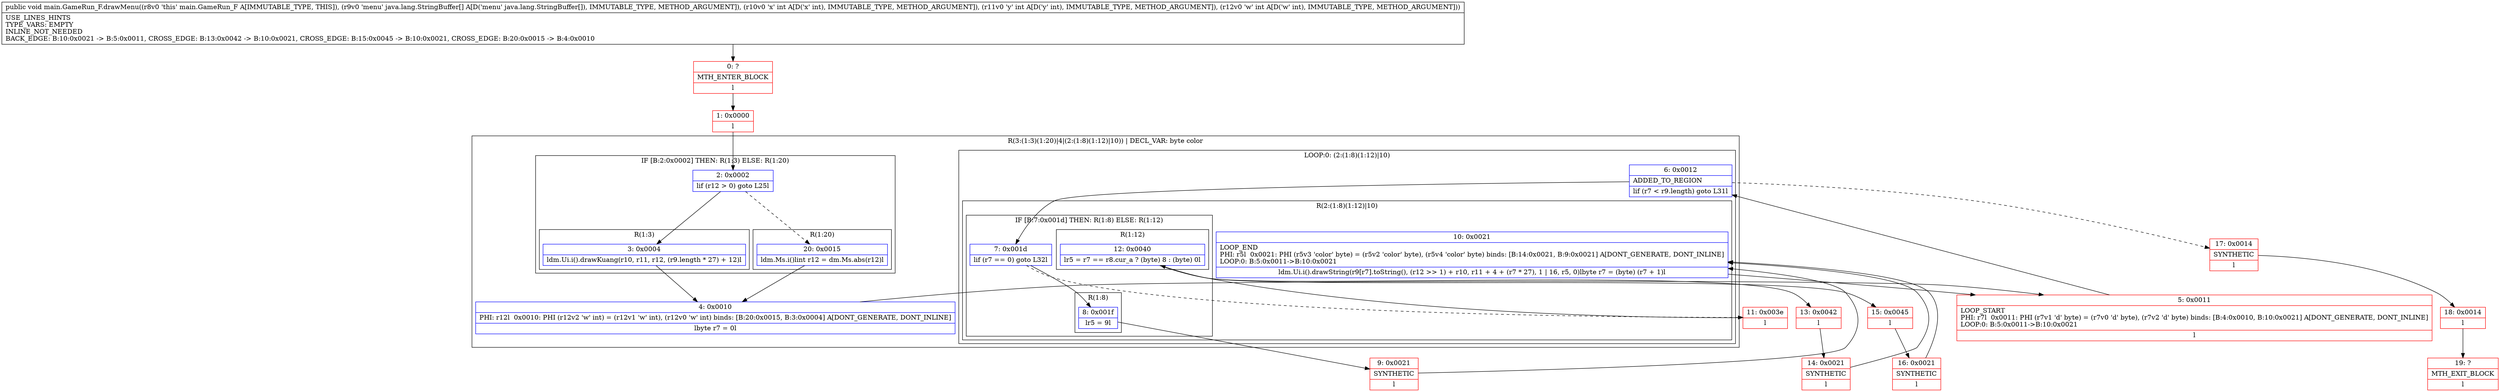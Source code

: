 digraph "CFG formain.GameRun_F.drawMenu([Ljava\/lang\/StringBuffer;III)V" {
subgraph cluster_Region_38279289 {
label = "R(3:(1:3)(1:20)|4|(2:(1:8)(1:12)|10)) | DECL_VAR: byte color\l";
node [shape=record,color=blue];
subgraph cluster_IfRegion_317830327 {
label = "IF [B:2:0x0002] THEN: R(1:3) ELSE: R(1:20)";
node [shape=record,color=blue];
Node_2 [shape=record,label="{2\:\ 0x0002|lif (r12 \> 0) goto L25l}"];
subgraph cluster_Region_818457028 {
label = "R(1:3)";
node [shape=record,color=blue];
Node_3 [shape=record,label="{3\:\ 0x0004|ldm.Ui.i().drawKuang(r10, r11, r12, (r9.length * 27) + 12)l}"];
}
subgraph cluster_Region_363232768 {
label = "R(1:20)";
node [shape=record,color=blue];
Node_20 [shape=record,label="{20\:\ 0x0015|ldm.Ms.i()lint r12 = dm.Ms.abs(r12)l}"];
}
}
Node_4 [shape=record,label="{4\:\ 0x0010|PHI: r12l  0x0010: PHI (r12v2 'w' int) = (r12v1 'w' int), (r12v0 'w' int) binds: [B:20:0x0015, B:3:0x0004] A[DONT_GENERATE, DONT_INLINE]\l|lbyte r7 = 0l}"];
subgraph cluster_LoopRegion_34027753 {
label = "LOOP:0: (2:(1:8)(1:12)|10)";
node [shape=record,color=blue];
Node_6 [shape=record,label="{6\:\ 0x0012|ADDED_TO_REGION\l|lif (r7 \< r9.length) goto L31l}"];
subgraph cluster_Region_1304996600 {
label = "R(2:(1:8)(1:12)|10)";
node [shape=record,color=blue];
subgraph cluster_IfRegion_10908871 {
label = "IF [B:7:0x001d] THEN: R(1:8) ELSE: R(1:12)";
node [shape=record,color=blue];
Node_7 [shape=record,label="{7\:\ 0x001d|lif (r7 == 0) goto L32l}"];
subgraph cluster_Region_1249432229 {
label = "R(1:8)";
node [shape=record,color=blue];
Node_8 [shape=record,label="{8\:\ 0x001f|lr5 = 9l}"];
}
subgraph cluster_Region_1114582906 {
label = "R(1:12)";
node [shape=record,color=blue];
Node_12 [shape=record,label="{12\:\ 0x0040|lr5 = r7 == r8.cur_a ? (byte) 8 : (byte) 0l}"];
}
}
Node_10 [shape=record,label="{10\:\ 0x0021|LOOP_END\lPHI: r5l  0x0021: PHI (r5v3 'color' byte) = (r5v2 'color' byte), (r5v4 'color' byte) binds: [B:14:0x0021, B:9:0x0021] A[DONT_GENERATE, DONT_INLINE]\lLOOP:0: B:5:0x0011\-\>B:10:0x0021\l|ldm.Ui.i().drawString(r9[r7].toString(), (r12 \>\> 1) + r10, r11 + 4 + (r7 * 27), 1 \| 16, r5, 0)lbyte r7 = (byte) (r7 + 1)l}"];
}
}
}
Node_0 [shape=record,color=red,label="{0\:\ ?|MTH_ENTER_BLOCK\l|l}"];
Node_1 [shape=record,color=red,label="{1\:\ 0x0000|l}"];
Node_5 [shape=record,color=red,label="{5\:\ 0x0011|LOOP_START\lPHI: r7l  0x0011: PHI (r7v1 'd' byte) = (r7v0 'd' byte), (r7v2 'd' byte) binds: [B:4:0x0010, B:10:0x0021] A[DONT_GENERATE, DONT_INLINE]\lLOOP:0: B:5:0x0011\-\>B:10:0x0021\l|l}"];
Node_9 [shape=record,color=red,label="{9\:\ 0x0021|SYNTHETIC\l|l}"];
Node_11 [shape=record,color=red,label="{11\:\ 0x003e|l}"];
Node_13 [shape=record,color=red,label="{13\:\ 0x0042|l}"];
Node_14 [shape=record,color=red,label="{14\:\ 0x0021|SYNTHETIC\l|l}"];
Node_15 [shape=record,color=red,label="{15\:\ 0x0045|l}"];
Node_16 [shape=record,color=red,label="{16\:\ 0x0021|SYNTHETIC\l|l}"];
Node_17 [shape=record,color=red,label="{17\:\ 0x0014|SYNTHETIC\l|l}"];
Node_18 [shape=record,color=red,label="{18\:\ 0x0014|l}"];
Node_19 [shape=record,color=red,label="{19\:\ ?|MTH_EXIT_BLOCK\l|l}"];
MethodNode[shape=record,label="{public void main.GameRun_F.drawMenu((r8v0 'this' main.GameRun_F A[IMMUTABLE_TYPE, THIS]), (r9v0 'menu' java.lang.StringBuffer[] A[D('menu' java.lang.StringBuffer[]), IMMUTABLE_TYPE, METHOD_ARGUMENT]), (r10v0 'x' int A[D('x' int), IMMUTABLE_TYPE, METHOD_ARGUMENT]), (r11v0 'y' int A[D('y' int), IMMUTABLE_TYPE, METHOD_ARGUMENT]), (r12v0 'w' int A[D('w' int), IMMUTABLE_TYPE, METHOD_ARGUMENT]))  | USE_LINES_HINTS\lTYPE_VARS: EMPTY\lINLINE_NOT_NEEDED\lBACK_EDGE: B:10:0x0021 \-\> B:5:0x0011, CROSS_EDGE: B:13:0x0042 \-\> B:10:0x0021, CROSS_EDGE: B:15:0x0045 \-\> B:10:0x0021, CROSS_EDGE: B:20:0x0015 \-\> B:4:0x0010\l}"];
MethodNode -> Node_0;
Node_2 -> Node_3;
Node_2 -> Node_20[style=dashed];
Node_3 -> Node_4;
Node_20 -> Node_4;
Node_4 -> Node_5;
Node_6 -> Node_7;
Node_6 -> Node_17[style=dashed];
Node_7 -> Node_8;
Node_7 -> Node_11[style=dashed];
Node_8 -> Node_9;
Node_12 -> Node_13;
Node_12 -> Node_15;
Node_10 -> Node_5;
Node_0 -> Node_1;
Node_1 -> Node_2;
Node_5 -> Node_6;
Node_9 -> Node_10;
Node_11 -> Node_12;
Node_13 -> Node_14;
Node_14 -> Node_10;
Node_15 -> Node_16;
Node_16 -> Node_10;
Node_17 -> Node_18;
Node_18 -> Node_19;
}

